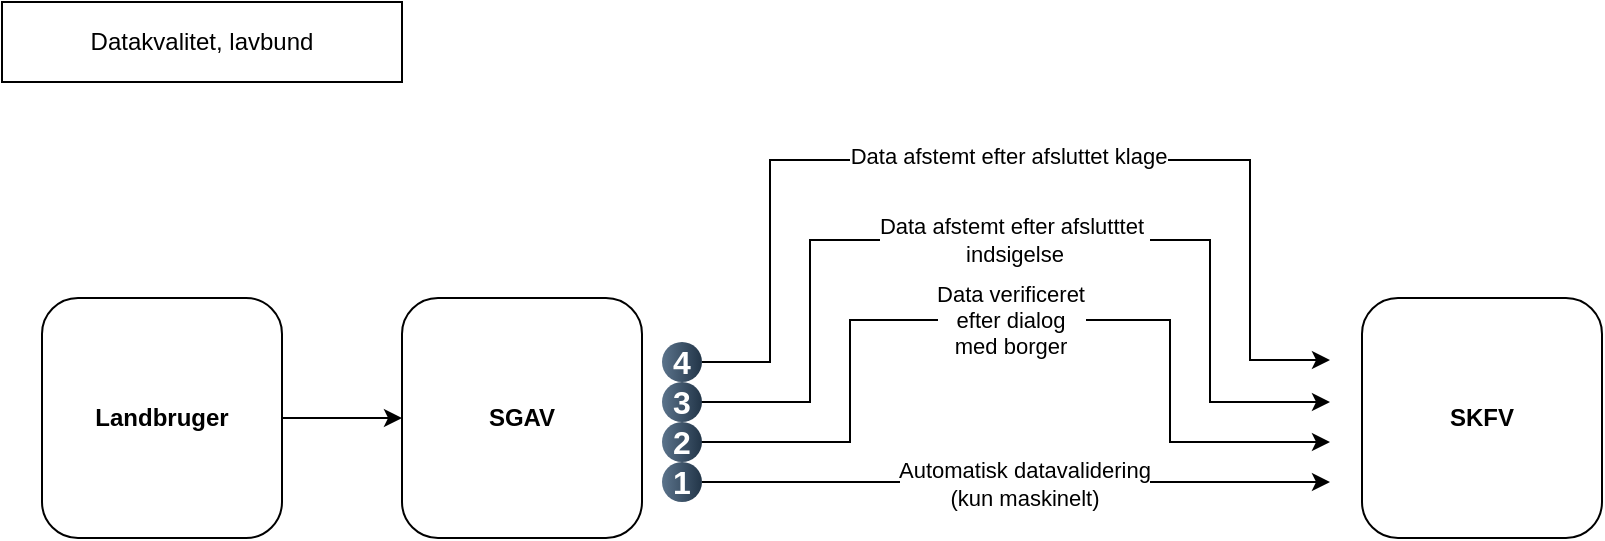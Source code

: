 <mxfile version="26.1.0">
  <diagram name="Page-1" id="c6mkSoZV-rEwqYtKQhFd">
    <mxGraphModel dx="1147" dy="693" grid="1" gridSize="10" guides="1" tooltips="1" connect="1" arrows="1" fold="1" page="1" pageScale="1" pageWidth="1169" pageHeight="1654" math="0" shadow="0">
      <root>
        <mxCell id="0" />
        <mxCell id="1" parent="0" />
        <mxCell id="6DDOyeuXBNr1eNAv0twe-3" value="" style="edgeStyle=orthogonalEdgeStyle;rounded=0;orthogonalLoop=1;jettySize=auto;html=1;" parent="1" source="6DDOyeuXBNr1eNAv0twe-1" target="6DDOyeuXBNr1eNAv0twe-2" edge="1">
          <mxGeometry relative="1" as="geometry" />
        </mxCell>
        <mxCell id="6DDOyeuXBNr1eNAv0twe-1" value="&lt;b&gt;Landbruger&lt;/b&gt;" style="rounded=1;whiteSpace=wrap;html=1;" parent="1" vertex="1">
          <mxGeometry x="140" y="228" width="120" height="120" as="geometry" />
        </mxCell>
        <mxCell id="6DDOyeuXBNr1eNAv0twe-12" style="edgeStyle=orthogonalEdgeStyle;rounded=0;orthogonalLoop=1;jettySize=auto;html=1;" parent="1" source="6DDOyeuXBNr1eNAv0twe-27" edge="1">
          <mxGeometry relative="1" as="geometry">
            <mxPoint x="784" y="320" as="targetPoint" />
            <mxPoint x="464" y="320" as="sourcePoint" />
          </mxGeometry>
        </mxCell>
        <mxCell id="AbNH2NQ1M7uo9IGQVpSh-1" value="Automatisk datavalidering&lt;div&gt;(kun maskinelt)&lt;/div&gt;" style="edgeLabel;html=1;align=center;verticalAlign=middle;resizable=0;points=[];" vertex="1" connectable="0" parent="6DDOyeuXBNr1eNAv0twe-12">
          <mxGeometry x="0.028" y="-1" relative="1" as="geometry">
            <mxPoint y="-1" as="offset" />
          </mxGeometry>
        </mxCell>
        <mxCell id="6DDOyeuXBNr1eNAv0twe-2" value="&lt;b&gt;SGAV&lt;/b&gt;" style="rounded=1;whiteSpace=wrap;html=1;" parent="1" vertex="1">
          <mxGeometry x="320" y="228" width="120" height="120" as="geometry" />
        </mxCell>
        <mxCell id="6DDOyeuXBNr1eNAv0twe-4" value="&lt;b&gt;SKFV&lt;/b&gt;" style="rounded=1;whiteSpace=wrap;html=1;" parent="1" vertex="1">
          <mxGeometry x="800" y="228" width="120" height="120" as="geometry" />
        </mxCell>
        <mxCell id="6DDOyeuXBNr1eNAv0twe-7" style="edgeStyle=orthogonalEdgeStyle;rounded=0;orthogonalLoop=1;jettySize=auto;html=1;entryX=0;entryY=0.5;entryDx=0;entryDy=0;" parent="1" source="6DDOyeuXBNr1eNAv0twe-19" edge="1">
          <mxGeometry relative="1" as="geometry">
            <mxPoint x="464" y="259" as="sourcePoint" />
            <mxPoint x="784" y="259" as="targetPoint" />
            <Array as="points">
              <mxPoint x="504" y="159" />
              <mxPoint x="744" y="159" />
              <mxPoint x="744" y="259" />
            </Array>
          </mxGeometry>
        </mxCell>
        <mxCell id="6DDOyeuXBNr1eNAv0twe-36" value="Data afstemt efter afsluttet klage" style="edgeLabel;html=1;align=center;verticalAlign=middle;resizable=0;points=[];" parent="6DDOyeuXBNr1eNAv0twe-7" vertex="1" connectable="0">
          <mxGeometry x="0.022" y="2" relative="1" as="geometry">
            <mxPoint x="-9" as="offset" />
          </mxGeometry>
        </mxCell>
        <mxCell id="6DDOyeuXBNr1eNAv0twe-8" style="edgeStyle=orthogonalEdgeStyle;rounded=0;orthogonalLoop=1;jettySize=auto;html=1;entryX=0;entryY=0.5;entryDx=0;entryDy=0;" parent="1" edge="1">
          <mxGeometry relative="1" as="geometry">
            <mxPoint x="464" y="280" as="sourcePoint" />
            <mxPoint x="784" y="280" as="targetPoint" />
            <Array as="points">
              <mxPoint x="524" y="280" />
              <mxPoint x="524" y="199" />
              <mxPoint x="724" y="199" />
              <mxPoint x="724" y="280" />
            </Array>
          </mxGeometry>
        </mxCell>
        <mxCell id="6DDOyeuXBNr1eNAv0twe-16" value="Data afstemt efter afslutttet&amp;nbsp;&lt;div&gt;indsigelse&lt;/div&gt;" style="edgeLabel;html=1;align=center;verticalAlign=middle;resizable=0;points=[];" parent="6DDOyeuXBNr1eNAv0twe-8" vertex="1" connectable="0">
          <mxGeometry x="-0.058" y="-1" relative="1" as="geometry">
            <mxPoint x="16" y="-1" as="offset" />
          </mxGeometry>
        </mxCell>
        <mxCell id="6DDOyeuXBNr1eNAv0twe-15" value="Data verificeret&lt;div&gt;efter dialog&lt;/div&gt;&lt;div&gt;med borger&lt;/div&gt;" style="edgeStyle=orthogonalEdgeStyle;rounded=0;orthogonalLoop=1;jettySize=auto;html=1;entryX=0;entryY=0.5;entryDx=0;entryDy=0;" parent="1" edge="1">
          <mxGeometry relative="1" as="geometry">
            <mxPoint x="464" y="300" as="sourcePoint" />
            <mxPoint x="784" y="300" as="targetPoint" />
            <Array as="points">
              <mxPoint x="544" y="300" />
              <mxPoint x="544" y="239" />
              <mxPoint x="704" y="239" />
              <mxPoint x="704" y="300" />
            </Array>
          </mxGeometry>
        </mxCell>
        <mxCell id="6DDOyeuXBNr1eNAv0twe-19" value="4" style="ellipse;whiteSpace=wrap;html=1;aspect=fixed;rotation=0;gradientColor=#223548;strokeColor=none;gradientDirection=east;fillColor=#5b738b;rounded=0;pointerEvents=0;fontFamily=Helvetica;fontSize=16;fontColor=#FFFFFF;spacingTop=4;spacingBottom=4;spacingLeft=4;spacingRight=4;points=[];fontStyle=1" parent="1" vertex="1">
          <mxGeometry x="450" y="250" width="20" height="20" as="geometry" />
        </mxCell>
        <mxCell id="6DDOyeuXBNr1eNAv0twe-25" value="3" style="ellipse;whiteSpace=wrap;html=1;aspect=fixed;rotation=0;gradientColor=#223548;strokeColor=none;gradientDirection=east;fillColor=#5b738b;rounded=0;pointerEvents=0;fontFamily=Helvetica;fontSize=16;fontColor=#FFFFFF;spacingTop=4;spacingBottom=4;spacingLeft=4;spacingRight=4;points=[];fontStyle=1" parent="1" vertex="1">
          <mxGeometry x="450" y="270" width="20" height="20" as="geometry" />
        </mxCell>
        <mxCell id="6DDOyeuXBNr1eNAv0twe-26" value="2" style="ellipse;whiteSpace=wrap;html=1;aspect=fixed;rotation=0;gradientColor=#223548;strokeColor=none;gradientDirection=east;fillColor=#5b738b;rounded=0;pointerEvents=0;fontFamily=Helvetica;fontSize=16;fontColor=#FFFFFF;spacingTop=4;spacingBottom=4;spacingLeft=4;spacingRight=4;points=[];fontStyle=1" parent="1" vertex="1">
          <mxGeometry x="450" y="290" width="20" height="20" as="geometry" />
        </mxCell>
        <mxCell id="6DDOyeuXBNr1eNAv0twe-27" value="1" style="ellipse;whiteSpace=wrap;html=1;aspect=fixed;rotation=0;gradientColor=#223548;strokeColor=none;gradientDirection=east;fillColor=#5b738b;rounded=0;pointerEvents=0;fontFamily=Helvetica;fontSize=16;fontColor=#FFFFFF;spacingTop=4;spacingBottom=4;spacingLeft=4;spacingRight=4;points=[];fontStyle=1" parent="1" vertex="1">
          <mxGeometry x="450" y="310" width="20" height="20" as="geometry" />
        </mxCell>
        <mxCell id="AbNH2NQ1M7uo9IGQVpSh-3" value="Datakvalitet, lavbund" style="rounded=0;whiteSpace=wrap;html=1;" vertex="1" parent="1">
          <mxGeometry x="120" y="80" width="200" height="40" as="geometry" />
        </mxCell>
      </root>
    </mxGraphModel>
  </diagram>
</mxfile>
